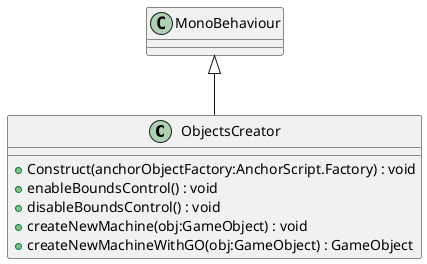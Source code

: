 @startuml
class ObjectsCreator {
    + Construct(anchorObjectFactory:AnchorScript.Factory) : void
    + enableBoundsControl() : void
    + disableBoundsControl() : void
    + createNewMachine(obj:GameObject) : void
    + createNewMachineWithGO(obj:GameObject) : GameObject
}
MonoBehaviour <|-- ObjectsCreator
@enduml
